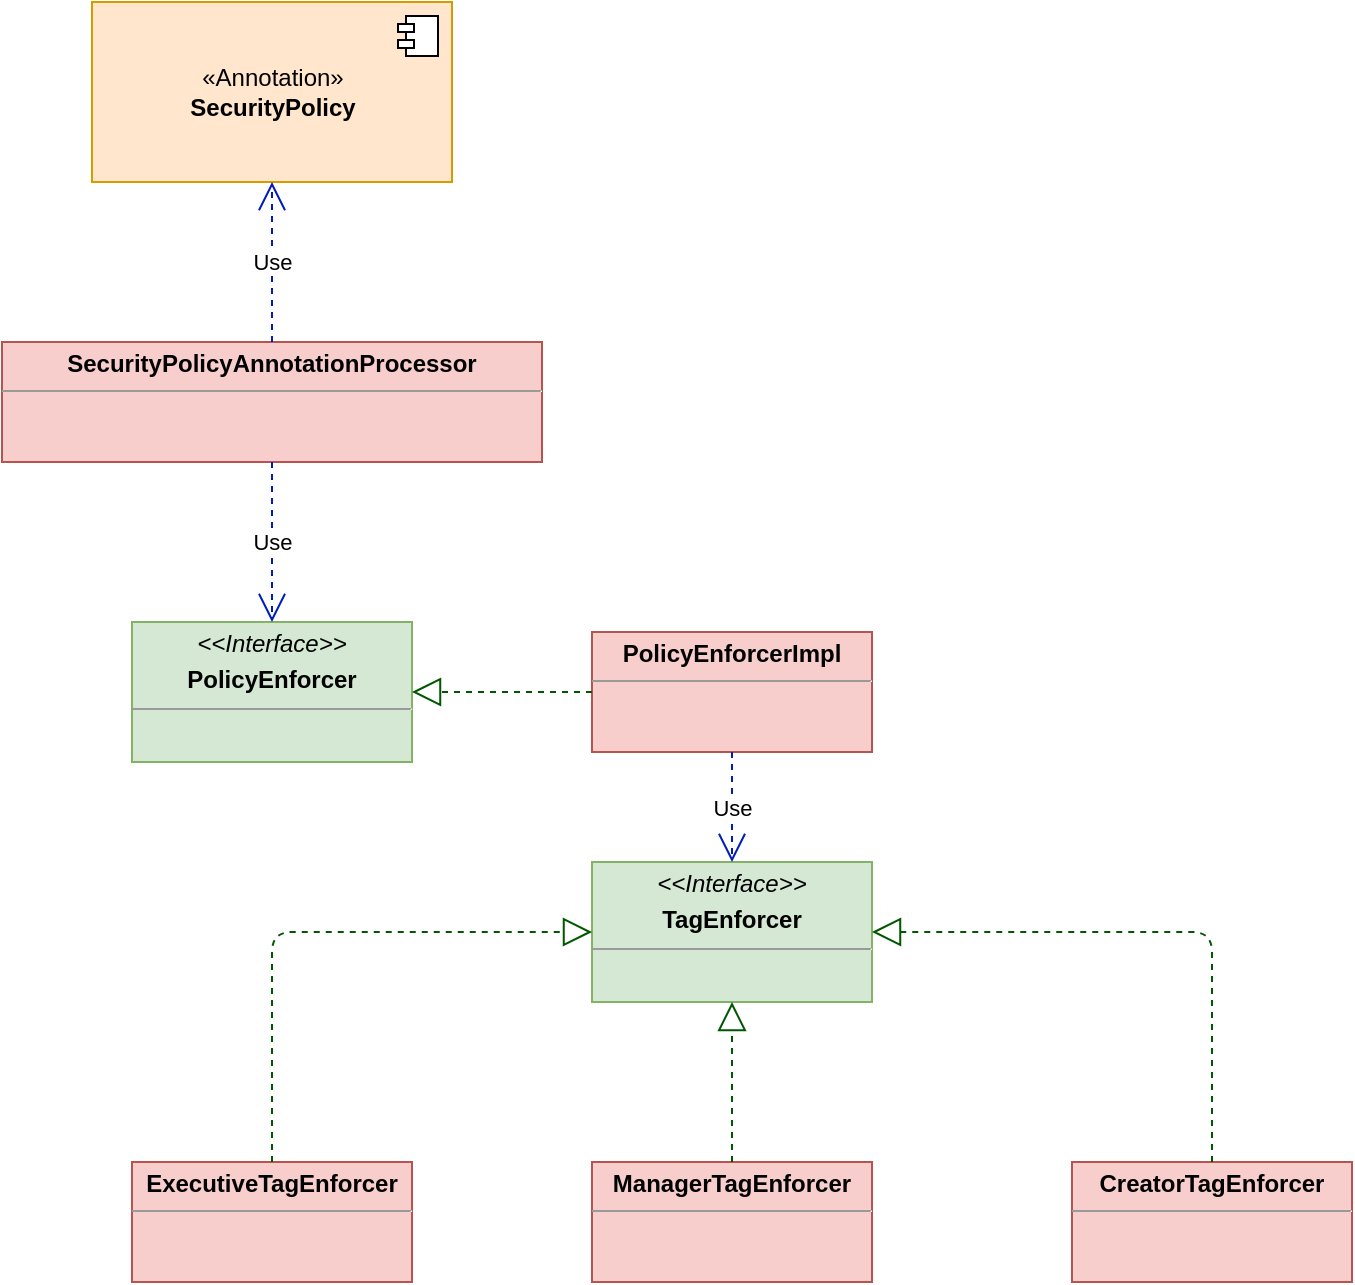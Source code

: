 <mxfile version="13.3.5" type="device"><diagram name="Page-1" id="e7e014a7-5840-1c2e-5031-d8a46d1fe8dd"><mxGraphModel dx="1422" dy="779" grid="1" gridSize="10" guides="1" tooltips="1" connect="1" arrows="1" fold="1" page="1" pageScale="1" pageWidth="1169" pageHeight="826" background="#ffffff" math="0" shadow="0"><root><mxCell id="0"/><mxCell id="1" parent="0"/><mxCell id="K_4lIZgBk8pShJy_JKHv-41" value="&lt;p style=&quot;margin: 0px ; margin-top: 4px ; text-align: center&quot;&gt;&lt;b&gt;SecurityPolicyAnnotationProcessor&lt;/b&gt;&lt;br&gt;&lt;/p&gt;&lt;hr size=&quot;1&quot;&gt;&lt;div style=&quot;height: 2px&quot;&gt;&lt;/div&gt;" style="verticalAlign=top;align=left;overflow=fill;fontSize=12;fontFamily=Helvetica;html=1;fillColor=#f8cecc;strokeColor=#b85450;" vertex="1" parent="1"><mxGeometry x="195" y="230" width="270" height="60" as="geometry"/></mxCell><mxCell id="K_4lIZgBk8pShJy_JKHv-43" value="«Annotation»&lt;br&gt;&lt;b&gt;SecurityPolicy&lt;/b&gt;" style="html=1;dropTarget=0;fillColor=#ffe6cc;strokeColor=#d79b00;" vertex="1" parent="1"><mxGeometry x="240" y="60" width="180" height="90" as="geometry"/></mxCell><mxCell id="K_4lIZgBk8pShJy_JKHv-44" value="" style="shape=component;jettyWidth=8;jettyHeight=4;" vertex="1" parent="K_4lIZgBk8pShJy_JKHv-43"><mxGeometry x="1" width="20" height="20" relative="1" as="geometry"><mxPoint x="-27" y="7" as="offset"/></mxGeometry></mxCell><mxCell id="K_4lIZgBk8pShJy_JKHv-46" value="Use" style="endArrow=open;endSize=12;dashed=1;html=1;fillColor=#0050ef;strokeColor=#001DBC;exitX=0.5;exitY=0;exitDx=0;exitDy=0;entryX=0.5;entryY=1;entryDx=0;entryDy=0;" edge="1" parent="1" source="K_4lIZgBk8pShJy_JKHv-41" target="K_4lIZgBk8pShJy_JKHv-43"><mxGeometry width="160" relative="1" as="geometry"><mxPoint x="330" y="160" as="sourcePoint"/><mxPoint x="420" y="200" as="targetPoint"/></mxGeometry></mxCell><mxCell id="K_4lIZgBk8pShJy_JKHv-47" value="&lt;p style=&quot;margin: 0px ; margin-top: 4px ; text-align: center&quot;&gt;&lt;i&gt;&amp;lt;&amp;lt;Interface&amp;gt;&amp;gt;&lt;/i&gt;&lt;/p&gt;&lt;p style=&quot;margin: 0px ; margin-top: 4px ; text-align: center&quot;&gt;&lt;b&gt;PolicyEnforcer&lt;/b&gt;&lt;/p&gt;&lt;hr size=&quot;1&quot;&gt;&lt;div style=&quot;height: 2px&quot;&gt;&lt;/div&gt;" style="verticalAlign=top;align=left;overflow=fill;fontSize=12;fontFamily=Helvetica;html=1;fillColor=#d5e8d4;strokeColor=#82b366;" vertex="1" parent="1"><mxGeometry x="260" y="370" width="140" height="70" as="geometry"/></mxCell><mxCell id="K_4lIZgBk8pShJy_JKHv-49" value="&lt;p style=&quot;margin: 0px ; margin-top: 4px ; text-align: center&quot;&gt;&lt;b&gt;PolicyEnforcerImpl&lt;/b&gt;&lt;/p&gt;&lt;hr size=&quot;1&quot;&gt;&lt;div style=&quot;height: 2px&quot;&gt;&lt;/div&gt;" style="verticalAlign=top;align=left;overflow=fill;fontSize=12;fontFamily=Helvetica;html=1;fillColor=#f8cecc;strokeColor=#b85450;" vertex="1" parent="1"><mxGeometry x="490" y="375" width="140" height="60" as="geometry"/></mxCell><mxCell id="K_4lIZgBk8pShJy_JKHv-50" value="" style="endArrow=block;dashed=1;endFill=0;endSize=12;html=1;entryX=1;entryY=0.5;entryDx=0;entryDy=0;exitX=0;exitY=0.5;exitDx=0;exitDy=0;fillColor=#008a00;strokeColor=#005700;" edge="1" parent="1" source="K_4lIZgBk8pShJy_JKHv-49" target="K_4lIZgBk8pShJy_JKHv-47"><mxGeometry width="160" relative="1" as="geometry"><mxPoint x="500" y="400" as="sourcePoint"/><mxPoint x="660" y="400" as="targetPoint"/></mxGeometry></mxCell><mxCell id="K_4lIZgBk8pShJy_JKHv-51" value="&lt;p style=&quot;margin: 0px ; margin-top: 4px ; text-align: center&quot;&gt;&lt;i&gt;&amp;lt;&amp;lt;Interface&amp;gt;&amp;gt;&lt;/i&gt;&lt;/p&gt;&lt;p style=&quot;margin: 0px ; margin-top: 4px ; text-align: center&quot;&gt;&lt;b&gt;TagEnforcer&lt;/b&gt;&lt;/p&gt;&lt;hr size=&quot;1&quot;&gt;&lt;div style=&quot;height: 2px&quot;&gt;&lt;/div&gt;" style="verticalAlign=top;align=left;overflow=fill;fontSize=12;fontFamily=Helvetica;html=1;fillColor=#d5e8d4;strokeColor=#82b366;" vertex="1" parent="1"><mxGeometry x="490" y="490" width="140" height="70" as="geometry"/></mxCell><mxCell id="K_4lIZgBk8pShJy_JKHv-52" value="Use" style="endArrow=open;endSize=12;dashed=1;html=1;fillColor=#0050ef;strokeColor=#001DBC;exitX=0.5;exitY=1;exitDx=0;exitDy=0;entryX=0.5;entryY=0;entryDx=0;entryDy=0;" edge="1" parent="1" source="K_4lIZgBk8pShJy_JKHv-49" target="K_4lIZgBk8pShJy_JKHv-51"><mxGeometry width="160" relative="1" as="geometry"><mxPoint x="500" y="400" as="sourcePoint"/><mxPoint x="590" y="450" as="targetPoint"/></mxGeometry></mxCell><mxCell id="K_4lIZgBk8pShJy_JKHv-54" value="&lt;p style=&quot;margin: 0px ; margin-top: 4px ; text-align: center&quot;&gt;&lt;b&gt;ExecutiveTagEnforcer&lt;/b&gt;&lt;/p&gt;&lt;hr size=&quot;1&quot;&gt;&lt;div style=&quot;height: 2px&quot;&gt;&lt;/div&gt;" style="verticalAlign=top;align=left;overflow=fill;fontSize=12;fontFamily=Helvetica;html=1;fillColor=#f8cecc;strokeColor=#b85450;" vertex="1" parent="1"><mxGeometry x="260" y="640" width="140" height="60" as="geometry"/></mxCell><mxCell id="K_4lIZgBk8pShJy_JKHv-55" value="&lt;p style=&quot;margin: 0px ; margin-top: 4px ; text-align: center&quot;&gt;&lt;b&gt;ManagerTagEnforcer&lt;/b&gt;&lt;/p&gt;&lt;hr size=&quot;1&quot;&gt;&lt;div style=&quot;height: 2px&quot;&gt;&lt;/div&gt;" style="verticalAlign=top;align=left;overflow=fill;fontSize=12;fontFamily=Helvetica;html=1;fillColor=#f8cecc;strokeColor=#b85450;" vertex="1" parent="1"><mxGeometry x="490" y="640" width="140" height="60" as="geometry"/></mxCell><mxCell id="K_4lIZgBk8pShJy_JKHv-56" value="&lt;p style=&quot;margin: 0px ; margin-top: 4px ; text-align: center&quot;&gt;&lt;b&gt;CreatorTagEnforcer&lt;/b&gt;&lt;/p&gt;&lt;hr size=&quot;1&quot;&gt;&lt;div style=&quot;height: 2px&quot;&gt;&lt;/div&gt;" style="verticalAlign=top;align=left;overflow=fill;fontSize=12;fontFamily=Helvetica;html=1;fillColor=#f8cecc;strokeColor=#b85450;" vertex="1" parent="1"><mxGeometry x="730" y="640" width="140" height="60" as="geometry"/></mxCell><mxCell id="K_4lIZgBk8pShJy_JKHv-57" value="" style="endArrow=block;dashed=1;endFill=0;endSize=12;html=1;exitX=0.5;exitY=0;exitDx=0;exitDy=0;entryX=0;entryY=0.5;entryDx=0;entryDy=0;fillColor=#008a00;strokeColor=#005700;" edge="1" parent="1" source="K_4lIZgBk8pShJy_JKHv-54" target="K_4lIZgBk8pShJy_JKHv-51"><mxGeometry width="160" relative="1" as="geometry"><mxPoint x="500" y="560" as="sourcePoint"/><mxPoint x="660" y="560" as="targetPoint"/><Array as="points"><mxPoint x="330" y="525"/></Array></mxGeometry></mxCell><mxCell id="K_4lIZgBk8pShJy_JKHv-58" value="" style="endArrow=block;dashed=1;endFill=0;endSize=12;html=1;exitX=0.5;exitY=0;exitDx=0;exitDy=0;entryX=0.5;entryY=1;entryDx=0;entryDy=0;fillColor=#008a00;strokeColor=#005700;" edge="1" parent="1" source="K_4lIZgBk8pShJy_JKHv-55" target="K_4lIZgBk8pShJy_JKHv-51"><mxGeometry width="160" relative="1" as="geometry"><mxPoint x="500" y="560" as="sourcePoint"/><mxPoint x="660" y="560" as="targetPoint"/></mxGeometry></mxCell><mxCell id="K_4lIZgBk8pShJy_JKHv-59" value="" style="endArrow=block;dashed=1;endFill=0;endSize=12;html=1;exitX=0.5;exitY=0;exitDx=0;exitDy=0;entryX=1;entryY=0.5;entryDx=0;entryDy=0;fillColor=#008a00;strokeColor=#005700;" edge="1" parent="1" source="K_4lIZgBk8pShJy_JKHv-56" target="K_4lIZgBk8pShJy_JKHv-51"><mxGeometry width="160" relative="1" as="geometry"><mxPoint x="500" y="560" as="sourcePoint"/><mxPoint x="660" y="560" as="targetPoint"/><Array as="points"><mxPoint x="800" y="525"/></Array></mxGeometry></mxCell><mxCell id="K_4lIZgBk8pShJy_JKHv-63" value="Use" style="endArrow=open;endSize=12;dashed=1;html=1;exitX=0.5;exitY=1;exitDx=0;exitDy=0;entryX=0.5;entryY=0;entryDx=0;entryDy=0;fillColor=#0050ef;strokeColor=#001DBC;" edge="1" parent="1" source="K_4lIZgBk8pShJy_JKHv-41" target="K_4lIZgBk8pShJy_JKHv-47"><mxGeometry width="160" relative="1" as="geometry"><mxPoint x="500" y="400" as="sourcePoint"/><mxPoint x="660" y="400" as="targetPoint"/></mxGeometry></mxCell></root></mxGraphModel></diagram></mxfile>